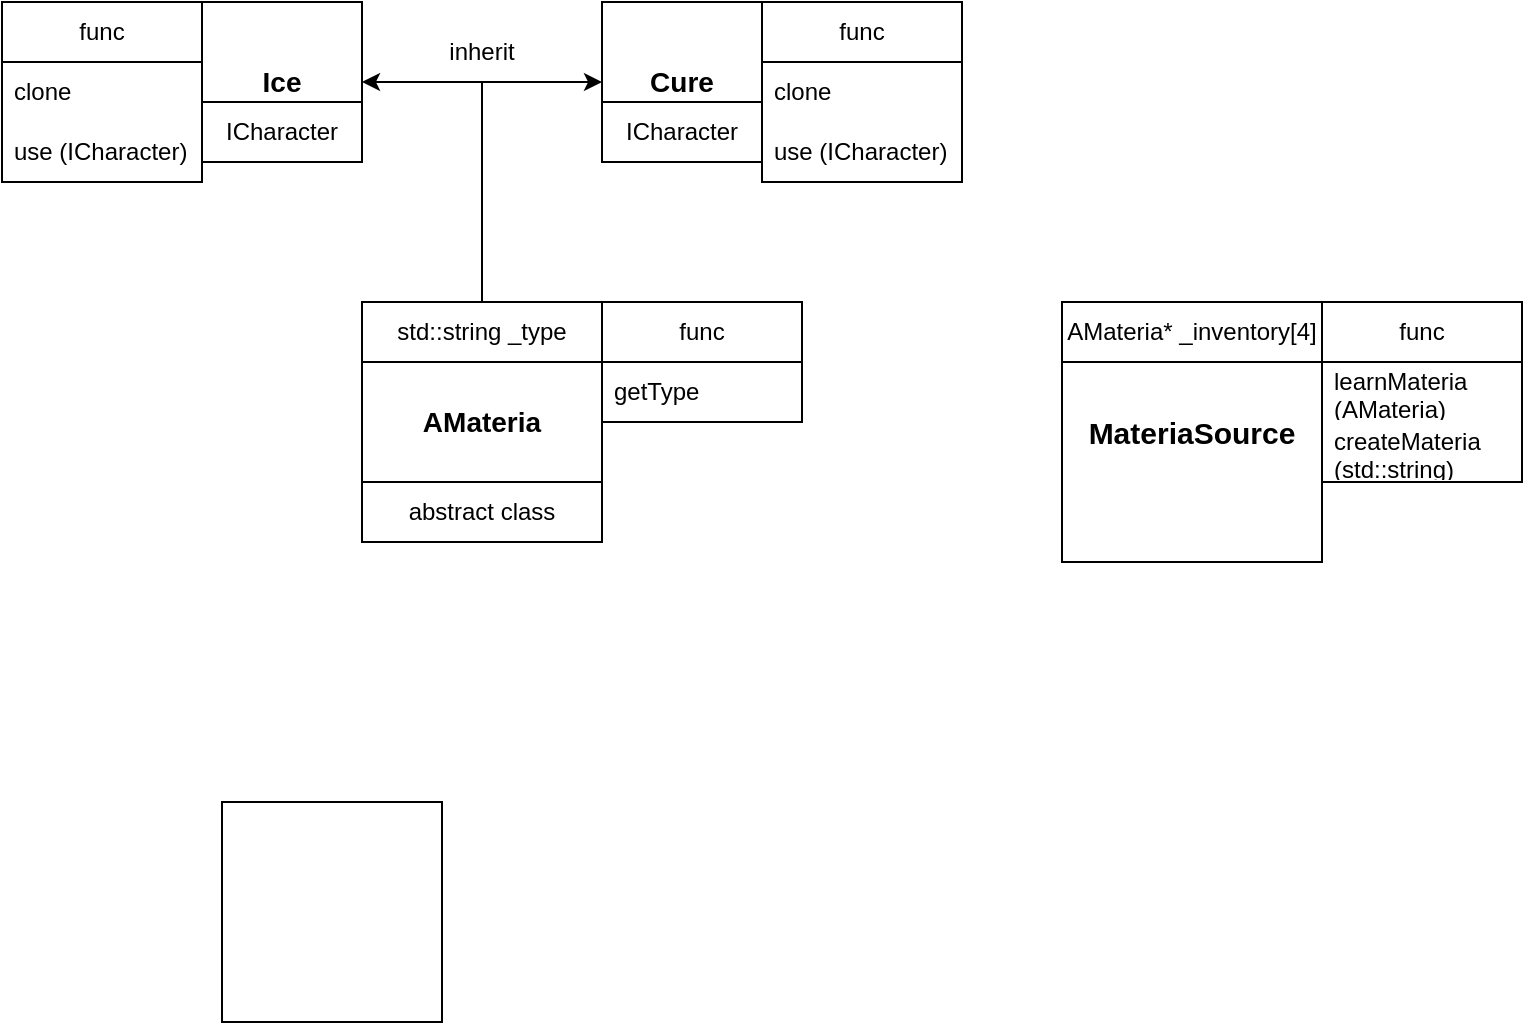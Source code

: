<mxfile version="24.8.0">
  <diagram name="Page-1" id="e56a1550-8fbb-45ad-956c-1786394a9013">
    <mxGraphModel dx="729" dy="1160" grid="1" gridSize="10" guides="1" tooltips="1" connect="1" arrows="1" fold="1" page="1" pageScale="1" pageWidth="1100" pageHeight="850" background="none" math="0" shadow="0">
      <root>
        <mxCell id="0" />
        <mxCell id="1" parent="0" />
        <mxCell id="92ZO8FLdLCJEEevnyuCZ-19" value="" style="edgeStyle=orthogonalEdgeStyle;rounded=0;orthogonalLoop=1;jettySize=auto;html=1;entryX=0;entryY=0.5;entryDx=0;entryDy=0;" edge="1" parent="1" source="92ZO8FLdLCJEEevnyuCZ-10" target="92ZO8FLdLCJEEevnyuCZ-20">
          <mxGeometry relative="1" as="geometry">
            <mxPoint x="370" y="160" as="targetPoint" />
          </mxGeometry>
        </mxCell>
        <mxCell id="92ZO8FLdLCJEEevnyuCZ-10" value="&lt;font style=&quot;font-size: 14px;&quot;&gt;&lt;b&gt;AMateria&lt;/b&gt;&lt;/font&gt;" style="whiteSpace=wrap;html=1;aspect=fixed;" vertex="1" parent="1">
          <mxGeometry x="310" y="270" width="120" height="120" as="geometry" />
        </mxCell>
        <mxCell id="92ZO8FLdLCJEEevnyuCZ-15" value="abstract class" style="text;html=1;align=center;verticalAlign=middle;whiteSpace=wrap;rounded=0;strokeColor=default;" vertex="1" parent="1">
          <mxGeometry x="310" y="360" width="120" height="30" as="geometry" />
        </mxCell>
        <mxCell id="92ZO8FLdLCJEEevnyuCZ-17" value="std::string _type" style="text;html=1;align=center;verticalAlign=middle;whiteSpace=wrap;rounded=0;strokeColor=default;" vertex="1" parent="1">
          <mxGeometry x="310" y="270" width="120" height="30" as="geometry" />
        </mxCell>
        <mxCell id="92ZO8FLdLCJEEevnyuCZ-20" value="&lt;b&gt;&lt;font style=&quot;font-size: 14px;&quot;&gt;Cure&lt;/font&gt;&lt;/b&gt;" style="whiteSpace=wrap;html=1;aspect=fixed;" vertex="1" parent="1">
          <mxGeometry x="430" y="120" width="80" height="80" as="geometry" />
        </mxCell>
        <mxCell id="92ZO8FLdLCJEEevnyuCZ-21" value="&lt;b&gt;&lt;font style=&quot;font-size: 14px;&quot;&gt;Ice&lt;/font&gt;&lt;/b&gt;" style="whiteSpace=wrap;html=1;aspect=fixed;" vertex="1" parent="1">
          <mxGeometry x="230" y="120" width="80" height="80" as="geometry" />
        </mxCell>
        <mxCell id="92ZO8FLdLCJEEevnyuCZ-22" value="" style="edgeStyle=orthogonalEdgeStyle;rounded=0;orthogonalLoop=1;jettySize=auto;html=1;entryX=1;entryY=0.5;entryDx=0;entryDy=0;exitX=0.5;exitY=0;exitDx=0;exitDy=0;" edge="1" parent="1" source="92ZO8FLdLCJEEevnyuCZ-17" target="92ZO8FLdLCJEEevnyuCZ-21">
          <mxGeometry relative="1" as="geometry">
            <mxPoint x="380" y="280" as="sourcePoint" />
            <mxPoint x="440" y="170" as="targetPoint" />
            <Array as="points">
              <mxPoint x="370" y="160" />
            </Array>
          </mxGeometry>
        </mxCell>
        <mxCell id="92ZO8FLdLCJEEevnyuCZ-23" value="ICharacter" style="text;html=1;align=center;verticalAlign=middle;whiteSpace=wrap;rounded=0;strokeColor=default;" vertex="1" parent="1">
          <mxGeometry x="230" y="170" width="80" height="30" as="geometry" />
        </mxCell>
        <mxCell id="92ZO8FLdLCJEEevnyuCZ-24" value="ICharacter" style="text;html=1;align=center;verticalAlign=middle;whiteSpace=wrap;rounded=0;strokeColor=default;" vertex="1" parent="1">
          <mxGeometry x="430" y="170" width="80" height="30" as="geometry" />
        </mxCell>
        <mxCell id="92ZO8FLdLCJEEevnyuCZ-25" value="inherit" style="text;html=1;align=center;verticalAlign=middle;whiteSpace=wrap;rounded=0;" vertex="1" parent="1">
          <mxGeometry x="340" y="130" width="60" height="30" as="geometry" />
        </mxCell>
        <mxCell id="92ZO8FLdLCJEEevnyuCZ-26" value="&lt;b&gt;&lt;font style=&quot;font-size: 15px;&quot;&gt;MateriaSource&lt;/font&gt;&lt;/b&gt;" style="whiteSpace=wrap;html=1;aspect=fixed;" vertex="1" parent="1">
          <mxGeometry x="660" y="270" width="130" height="130" as="geometry" />
        </mxCell>
        <mxCell id="92ZO8FLdLCJEEevnyuCZ-27" value="AMateria* _inventory[4]" style="text;html=1;align=center;verticalAlign=middle;whiteSpace=wrap;rounded=0;strokeColor=default;" vertex="1" parent="1">
          <mxGeometry x="660" y="270" width="130" height="30" as="geometry" />
        </mxCell>
        <mxCell id="92ZO8FLdLCJEEevnyuCZ-29" value="func" style="swimlane;fontStyle=0;childLayout=stackLayout;horizontal=1;startSize=30;horizontalStack=0;resizeParent=1;resizeParentMax=0;resizeLast=0;collapsible=1;marginBottom=0;whiteSpace=wrap;html=1;" vertex="1" parent="1">
          <mxGeometry x="510" y="120" width="100" height="90" as="geometry" />
        </mxCell>
        <mxCell id="92ZO8FLdLCJEEevnyuCZ-30" value="clone" style="text;strokeColor=none;fillColor=none;align=left;verticalAlign=middle;spacingLeft=4;spacingRight=4;overflow=hidden;points=[[0,0.5],[1,0.5]];portConstraint=eastwest;rotatable=0;whiteSpace=wrap;html=1;" vertex="1" parent="92ZO8FLdLCJEEevnyuCZ-29">
          <mxGeometry y="30" width="100" height="30" as="geometry" />
        </mxCell>
        <mxCell id="92ZO8FLdLCJEEevnyuCZ-31" value="use (ICharacter)" style="text;strokeColor=none;fillColor=none;align=left;verticalAlign=middle;spacingLeft=4;spacingRight=4;overflow=hidden;points=[[0,0.5],[1,0.5]];portConstraint=eastwest;rotatable=0;whiteSpace=wrap;html=1;" vertex="1" parent="92ZO8FLdLCJEEevnyuCZ-29">
          <mxGeometry y="60" width="100" height="30" as="geometry" />
        </mxCell>
        <mxCell id="92ZO8FLdLCJEEevnyuCZ-33" value="func" style="swimlane;fontStyle=0;childLayout=stackLayout;horizontal=1;startSize=30;horizontalStack=0;resizeParent=1;resizeParentMax=0;resizeLast=0;collapsible=1;marginBottom=0;whiteSpace=wrap;html=1;" vertex="1" parent="1">
          <mxGeometry x="130" y="120" width="100" height="90" as="geometry" />
        </mxCell>
        <mxCell id="92ZO8FLdLCJEEevnyuCZ-34" value="clone" style="text;strokeColor=none;fillColor=none;align=left;verticalAlign=middle;spacingLeft=4;spacingRight=4;overflow=hidden;points=[[0,0.5],[1,0.5]];portConstraint=eastwest;rotatable=0;whiteSpace=wrap;html=1;" vertex="1" parent="92ZO8FLdLCJEEevnyuCZ-33">
          <mxGeometry y="30" width="100" height="30" as="geometry" />
        </mxCell>
        <mxCell id="92ZO8FLdLCJEEevnyuCZ-35" value="use (ICharacter)" style="text;strokeColor=none;fillColor=none;align=left;verticalAlign=middle;spacingLeft=4;spacingRight=4;overflow=hidden;points=[[0,0.5],[1,0.5]];portConstraint=eastwest;rotatable=0;whiteSpace=wrap;html=1;" vertex="1" parent="92ZO8FLdLCJEEevnyuCZ-33">
          <mxGeometry y="60" width="100" height="30" as="geometry" />
        </mxCell>
        <mxCell id="92ZO8FLdLCJEEevnyuCZ-36" value="func" style="swimlane;fontStyle=0;childLayout=stackLayout;horizontal=1;startSize=30;horizontalStack=0;resizeParent=1;resizeParentMax=0;resizeLast=0;collapsible=1;marginBottom=0;whiteSpace=wrap;html=1;" vertex="1" parent="1">
          <mxGeometry x="430" y="270" width="100" height="60" as="geometry">
            <mxRectangle x="430" y="270" width="60" height="30" as="alternateBounds" />
          </mxGeometry>
        </mxCell>
        <mxCell id="92ZO8FLdLCJEEevnyuCZ-37" value="getType" style="text;strokeColor=none;fillColor=none;align=left;verticalAlign=middle;spacingLeft=4;spacingRight=4;overflow=hidden;points=[[0,0.5],[1,0.5]];portConstraint=eastwest;rotatable=0;whiteSpace=wrap;html=1;" vertex="1" parent="92ZO8FLdLCJEEevnyuCZ-36">
          <mxGeometry y="30" width="100" height="30" as="geometry" />
        </mxCell>
        <mxCell id="92ZO8FLdLCJEEevnyuCZ-39" value="func" style="swimlane;fontStyle=0;childLayout=stackLayout;horizontal=1;startSize=30;horizontalStack=0;resizeParent=1;resizeParentMax=0;resizeLast=0;collapsible=1;marginBottom=0;whiteSpace=wrap;html=1;" vertex="1" parent="1">
          <mxGeometry x="790" y="270" width="100" height="90" as="geometry" />
        </mxCell>
        <mxCell id="92ZO8FLdLCJEEevnyuCZ-40" value="learnMateria (AMateria)" style="text;strokeColor=none;fillColor=none;align=left;verticalAlign=middle;spacingLeft=4;spacingRight=4;overflow=hidden;points=[[0,0.5],[1,0.5]];portConstraint=eastwest;rotatable=0;whiteSpace=wrap;html=1;" vertex="1" parent="92ZO8FLdLCJEEevnyuCZ-39">
          <mxGeometry y="30" width="100" height="30" as="geometry" />
        </mxCell>
        <mxCell id="92ZO8FLdLCJEEevnyuCZ-41" value="createMateria (std::string)" style="text;strokeColor=none;fillColor=none;align=left;verticalAlign=middle;spacingLeft=4;spacingRight=4;overflow=hidden;points=[[0,0.5],[1,0.5]];portConstraint=eastwest;rotatable=0;whiteSpace=wrap;html=1;" vertex="1" parent="92ZO8FLdLCJEEevnyuCZ-39">
          <mxGeometry y="60" width="100" height="30" as="geometry" />
        </mxCell>
        <mxCell id="92ZO8FLdLCJEEevnyuCZ-42" value="" style="whiteSpace=wrap;html=1;aspect=fixed;" vertex="1" parent="1">
          <mxGeometry x="240" y="520" width="110" height="110" as="geometry" />
        </mxCell>
      </root>
    </mxGraphModel>
  </diagram>
</mxfile>
